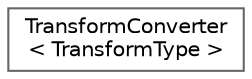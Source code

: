 digraph "Graphical Class Hierarchy"
{
 // INTERACTIVE_SVG=YES
 // LATEX_PDF_SIZE
  bgcolor="transparent";
  edge [fontname=Helvetica,fontsize=10,labelfontname=Helvetica,labelfontsize=10];
  node [fontname=Helvetica,fontsize=10,shape=box,height=0.2,width=0.4];
  rankdir="LR";
  Node0 [id="Node000000",label="TransformConverter\l\< TransformType \>",height=0.2,width=0.4,color="grey40", fillcolor="white", style="filled",URL="$da/db0/structTransformConverter.html",tooltip="Provides default logic (used by TransformCast) to convert one transform type to another via a convers..."];
}
